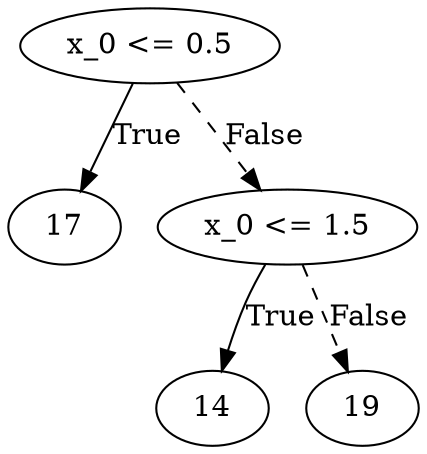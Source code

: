 digraph {
0 [label="x_0 <= 0.5"];
1 [label="17"];
0 -> 1 [label="True"];
2 [label="x_0 <= 1.5"];
3 [label="14"];
2 -> 3 [label="True"];
4 [label="19"];
2 -> 4 [style="dashed", label="False"];
0 -> 2 [style="dashed", label="False"];

}